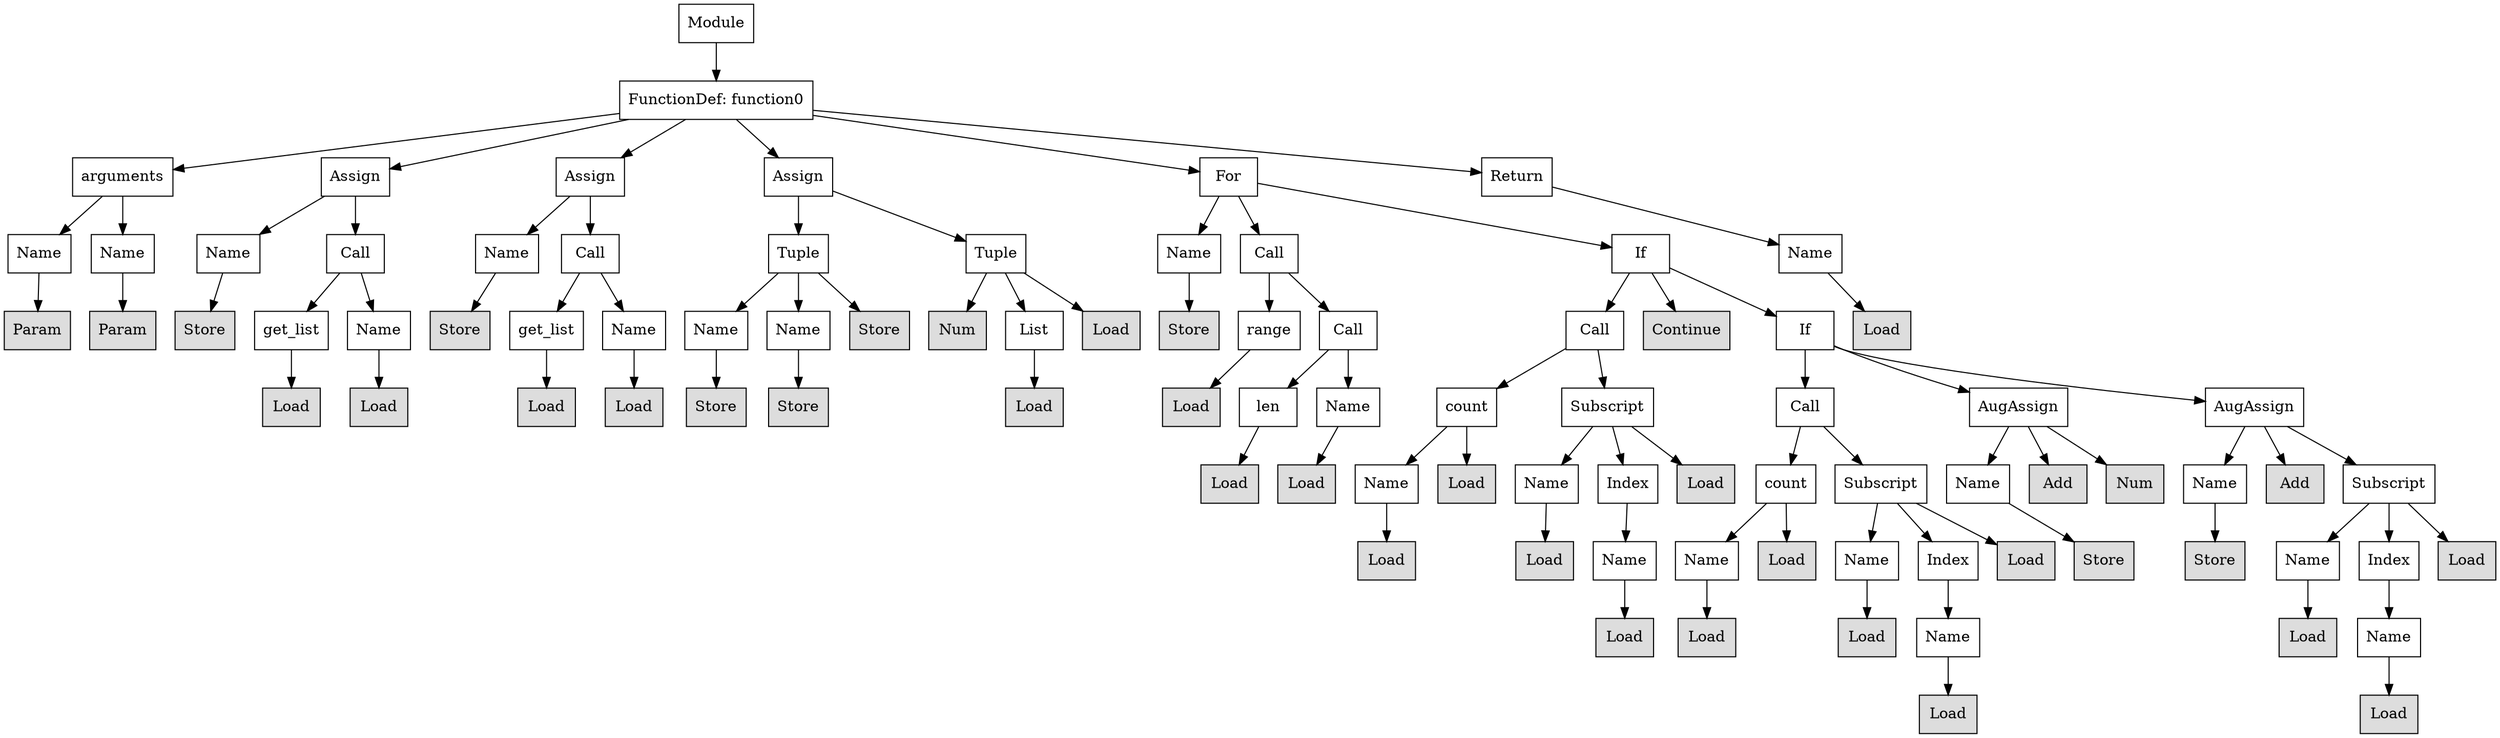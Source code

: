 digraph G {
n0 [shape=rect, label="Module"];
n1 [shape=rect, label="FunctionDef: function0"];
n2 [shape=rect, label="arguments"];
n3 [shape=rect, label="Assign"];
n4 [shape=rect, label="Assign"];
n5 [shape=rect, label="Assign"];
n6 [shape=rect, label="For"];
n7 [shape=rect, label="Return"];
n8 [shape=rect, label="Name"];
n9 [shape=rect, label="Name"];
n10 [shape=rect, label="Name"];
n11 [shape=rect, label="Call"];
n12 [shape=rect, label="Name"];
n13 [shape=rect, label="Call"];
n14 [shape=rect, label="Tuple"];
n15 [shape=rect, label="Tuple"];
n16 [shape=rect, label="Name"];
n17 [shape=rect, label="Call"];
n18 [shape=rect, label="If"];
n19 [shape=rect, label="Name"];
n20 [shape=rect, label="Param" style="filled" fillcolor="#dddddd"];
n21 [shape=rect, label="Param" style="filled" fillcolor="#dddddd"];
n22 [shape=rect, label="Store" style="filled" fillcolor="#dddddd"];
n23 [shape=rect, label="get_list"];
n24 [shape=rect, label="Name"];
n25 [shape=rect, label="Store" style="filled" fillcolor="#dddddd"];
n26 [shape=rect, label="get_list"];
n27 [shape=rect, label="Name"];
n28 [shape=rect, label="Name"];
n29 [shape=rect, label="Name"];
n30 [shape=rect, label="Store" style="filled" fillcolor="#dddddd"];
n31 [shape=rect, label="Num" style="filled" fillcolor="#dddddd"];
n32 [shape=rect, label="List"];
n33 [shape=rect, label="Load" style="filled" fillcolor="#dddddd"];
n34 [shape=rect, label="Store" style="filled" fillcolor="#dddddd"];
n35 [shape=rect, label="range"];
n36 [shape=rect, label="Call"];
n37 [shape=rect, label="Call"];
n38 [shape=rect, label="Continue" style="filled" fillcolor="#dddddd"];
n39 [shape=rect, label="If"];
n40 [shape=rect, label="Load" style="filled" fillcolor="#dddddd"];
n41 [shape=rect, label="Load" style="filled" fillcolor="#dddddd"];
n42 [shape=rect, label="Load" style="filled" fillcolor="#dddddd"];
n43 [shape=rect, label="Load" style="filled" fillcolor="#dddddd"];
n44 [shape=rect, label="Load" style="filled" fillcolor="#dddddd"];
n45 [shape=rect, label="Store" style="filled" fillcolor="#dddddd"];
n46 [shape=rect, label="Store" style="filled" fillcolor="#dddddd"];
n47 [shape=rect, label="Load" style="filled" fillcolor="#dddddd"];
n48 [shape=rect, label="Load" style="filled" fillcolor="#dddddd"];
n49 [shape=rect, label="len"];
n50 [shape=rect, label="Name"];
n51 [shape=rect, label="count"];
n52 [shape=rect, label="Subscript"];
n53 [shape=rect, label="Call"];
n54 [shape=rect, label="AugAssign"];
n55 [shape=rect, label="AugAssign"];
n56 [shape=rect, label="Load" style="filled" fillcolor="#dddddd"];
n57 [shape=rect, label="Load" style="filled" fillcolor="#dddddd"];
n58 [shape=rect, label="Name"];
n59 [shape=rect, label="Load" style="filled" fillcolor="#dddddd"];
n60 [shape=rect, label="Name"];
n61 [shape=rect, label="Index"];
n62 [shape=rect, label="Load" style="filled" fillcolor="#dddddd"];
n63 [shape=rect, label="count"];
n64 [shape=rect, label="Subscript"];
n65 [shape=rect, label="Name"];
n66 [shape=rect, label="Add" style="filled" fillcolor="#dddddd"];
n67 [shape=rect, label="Num" style="filled" fillcolor="#dddddd"];
n68 [shape=rect, label="Name"];
n69 [shape=rect, label="Add" style="filled" fillcolor="#dddddd"];
n70 [shape=rect, label="Subscript"];
n71 [shape=rect, label="Load" style="filled" fillcolor="#dddddd"];
n72 [shape=rect, label="Load" style="filled" fillcolor="#dddddd"];
n73 [shape=rect, label="Name"];
n74 [shape=rect, label="Name"];
n75 [shape=rect, label="Load" style="filled" fillcolor="#dddddd"];
n76 [shape=rect, label="Name"];
n77 [shape=rect, label="Index"];
n78 [shape=rect, label="Load" style="filled" fillcolor="#dddddd"];
n79 [shape=rect, label="Store" style="filled" fillcolor="#dddddd"];
n80 [shape=rect, label="Store" style="filled" fillcolor="#dddddd"];
n81 [shape=rect, label="Name"];
n82 [shape=rect, label="Index"];
n83 [shape=rect, label="Load" style="filled" fillcolor="#dddddd"];
n84 [shape=rect, label="Load" style="filled" fillcolor="#dddddd"];
n85 [shape=rect, label="Load" style="filled" fillcolor="#dddddd"];
n86 [shape=rect, label="Load" style="filled" fillcolor="#dddddd"];
n87 [shape=rect, label="Name"];
n88 [shape=rect, label="Load" style="filled" fillcolor="#dddddd"];
n89 [shape=rect, label="Name"];
n90 [shape=rect, label="Load" style="filled" fillcolor="#dddddd"];
n91 [shape=rect, label="Load" style="filled" fillcolor="#dddddd"];
n0 -> n1;
n1 -> n2;
n1 -> n3;
n1 -> n4;
n1 -> n5;
n1 -> n6;
n1 -> n7;
n2 -> n8;
n2 -> n9;
n3 -> n10;
n3 -> n11;
n4 -> n12;
n4 -> n13;
n5 -> n14;
n5 -> n15;
n6 -> n16;
n6 -> n17;
n6 -> n18;
n7 -> n19;
n8 -> n20;
n9 -> n21;
n10 -> n22;
n11 -> n23;
n11 -> n24;
n12 -> n25;
n13 -> n26;
n13 -> n27;
n14 -> n28;
n14 -> n29;
n14 -> n30;
n15 -> n31;
n15 -> n32;
n15 -> n33;
n16 -> n34;
n17 -> n35;
n17 -> n36;
n18 -> n37;
n18 -> n38;
n18 -> n39;
n19 -> n40;
n23 -> n41;
n24 -> n42;
n26 -> n43;
n27 -> n44;
n28 -> n45;
n29 -> n46;
n32 -> n47;
n35 -> n48;
n36 -> n49;
n36 -> n50;
n37 -> n51;
n37 -> n52;
n39 -> n53;
n39 -> n54;
n39 -> n55;
n49 -> n56;
n50 -> n57;
n51 -> n58;
n51 -> n59;
n52 -> n60;
n52 -> n61;
n52 -> n62;
n53 -> n63;
n53 -> n64;
n54 -> n65;
n54 -> n66;
n54 -> n67;
n55 -> n68;
n55 -> n69;
n55 -> n70;
n58 -> n71;
n60 -> n72;
n61 -> n73;
n63 -> n74;
n63 -> n75;
n64 -> n76;
n64 -> n77;
n64 -> n78;
n65 -> n79;
n68 -> n80;
n70 -> n81;
n70 -> n82;
n70 -> n83;
n73 -> n84;
n74 -> n85;
n76 -> n86;
n77 -> n87;
n81 -> n88;
n82 -> n89;
n87 -> n90;
n89 -> n91;
}
